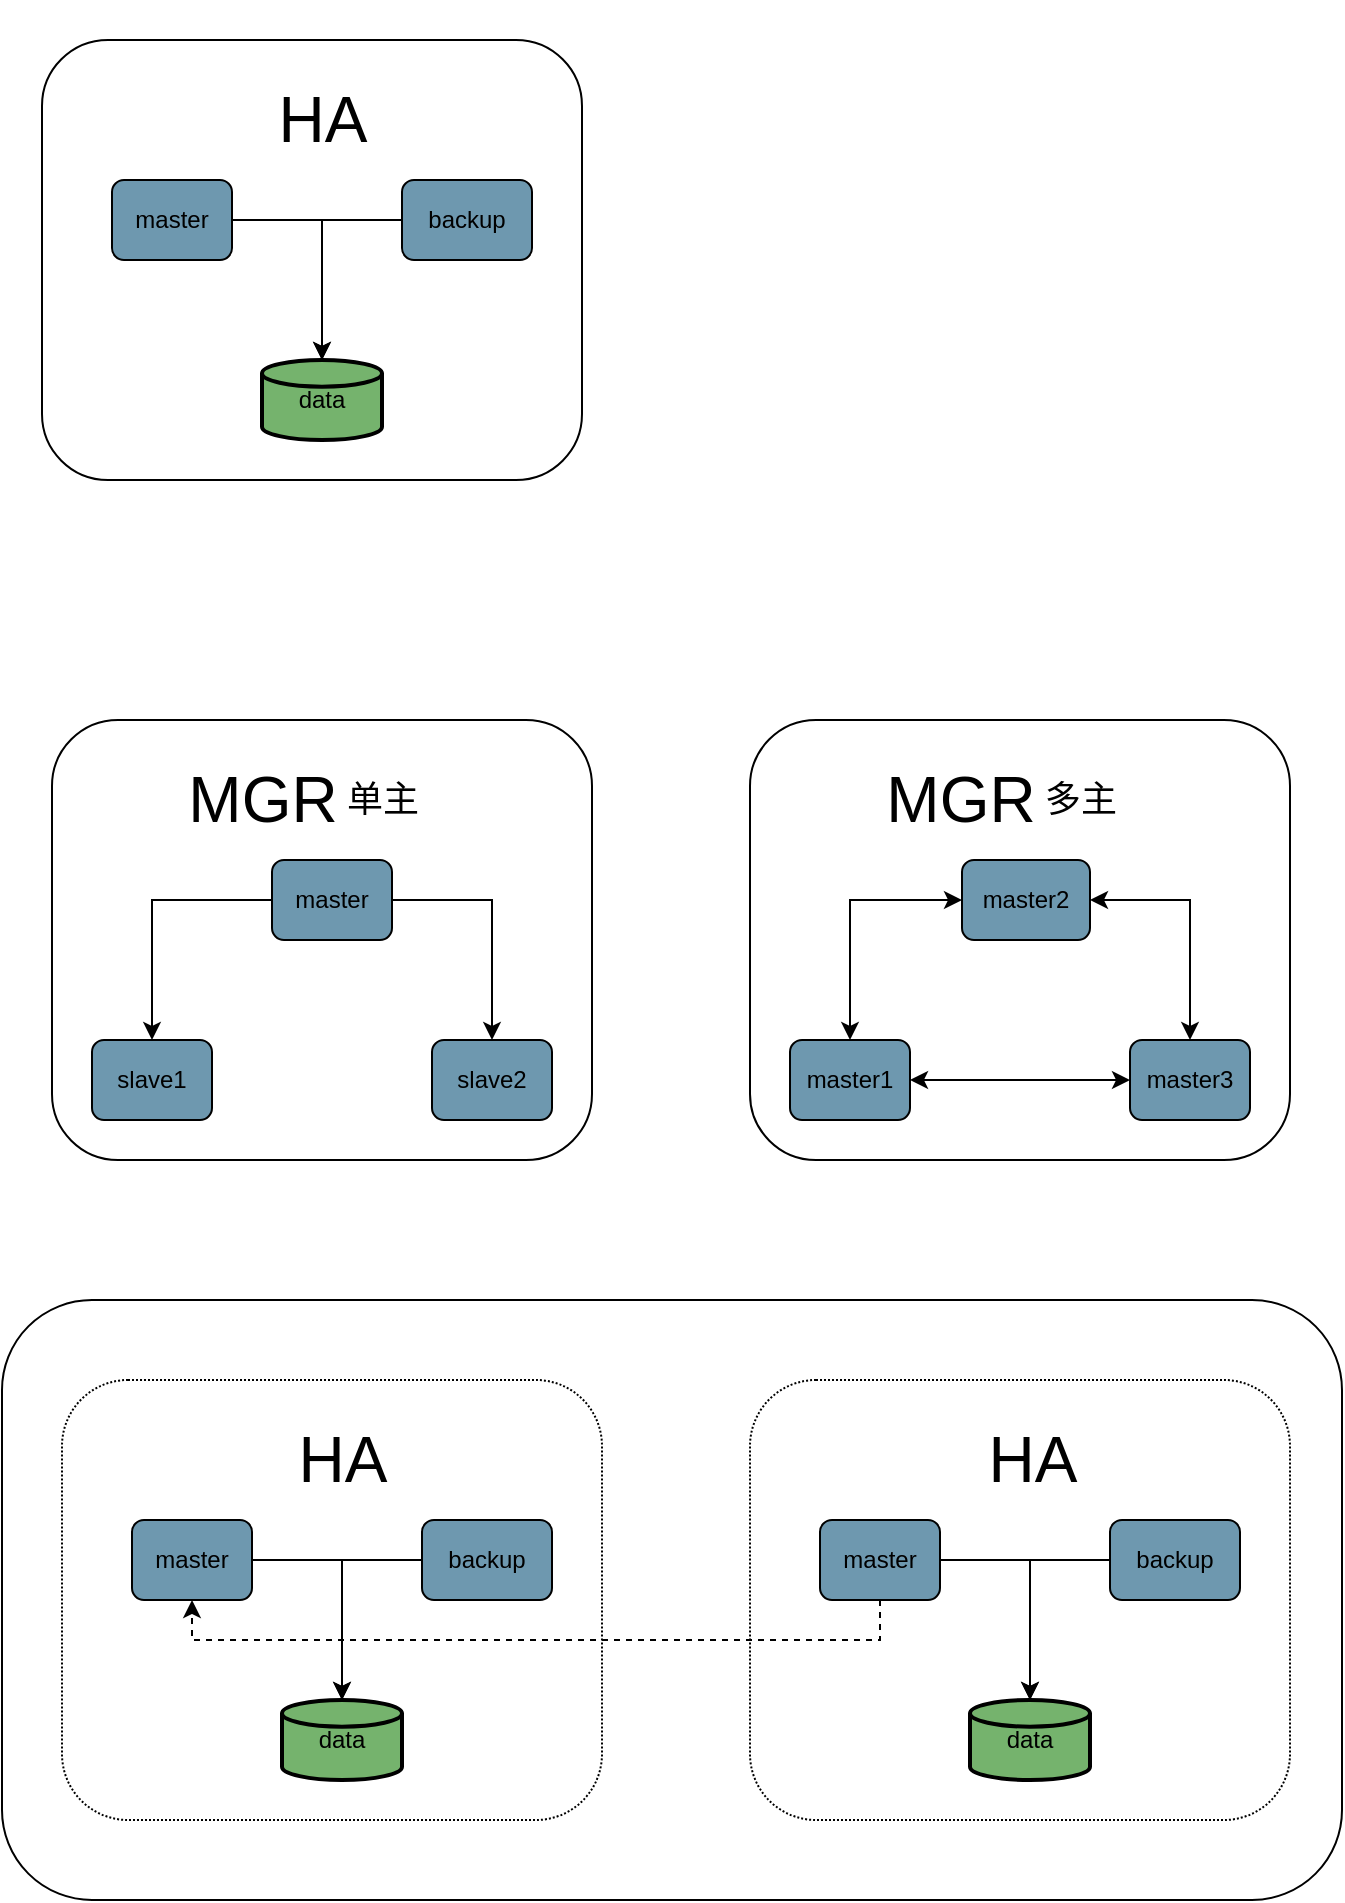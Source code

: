 <mxfile version="20.4.1" type="github">
  <diagram id="PL7l88rr5Bz20sRamCOs" name="第 1 页">
    <mxGraphModel dx="1117" dy="711" grid="1" gridSize="10" guides="1" tooltips="1" connect="1" arrows="1" fold="1" page="1" pageScale="1" pageWidth="827" pageHeight="1169" background="none" math="0" shadow="0">
      <root>
        <mxCell id="0" />
        <mxCell id="1" parent="0" />
        <mxCell id="XMCpSjZMi3ShOfcrHogI-17" value="" style="rounded=1;whiteSpace=wrap;html=1;glass=0;fillColor=none;fillStyle=auto;gradientColor=none;" vertex="1" parent="1">
          <mxGeometry x="60" y="80" width="270" height="220" as="geometry" />
        </mxCell>
        <mxCell id="XMCpSjZMi3ShOfcrHogI-13" value="data" style="strokeWidth=2;html=1;shape=mxgraph.flowchart.database;whiteSpace=wrap;rounded=1;glass=0;fillColor=#75B36D;" vertex="1" parent="1">
          <mxGeometry x="170" y="240" width="60" height="40" as="geometry" />
        </mxCell>
        <mxCell id="XMCpSjZMi3ShOfcrHogI-19" style="edgeStyle=orthogonalEdgeStyle;rounded=0;orthogonalLoop=1;jettySize=auto;html=1;entryX=0.5;entryY=0;entryDx=0;entryDy=0;entryPerimeter=0;" edge="1" parent="1" source="XMCpSjZMi3ShOfcrHogI-16" target="XMCpSjZMi3ShOfcrHogI-13">
          <mxGeometry relative="1" as="geometry" />
        </mxCell>
        <mxCell id="XMCpSjZMi3ShOfcrHogI-16" value="master" style="rounded=1;whiteSpace=wrap;html=1;glass=0;fillColor=#6E98AF;" vertex="1" parent="1">
          <mxGeometry x="95" y="150" width="60" height="40" as="geometry" />
        </mxCell>
        <mxCell id="XMCpSjZMi3ShOfcrHogI-20" style="edgeStyle=orthogonalEdgeStyle;rounded=0;orthogonalLoop=1;jettySize=auto;html=1;" edge="1" parent="1" source="XMCpSjZMi3ShOfcrHogI-18" target="XMCpSjZMi3ShOfcrHogI-13">
          <mxGeometry relative="1" as="geometry">
            <Array as="points">
              <mxPoint x="200" y="170" />
            </Array>
          </mxGeometry>
        </mxCell>
        <mxCell id="XMCpSjZMi3ShOfcrHogI-18" value="backup" style="rounded=1;whiteSpace=wrap;html=1;glass=0;fillColor=#6E98AF;" vertex="1" parent="1">
          <mxGeometry x="240" y="150" width="65" height="40" as="geometry" />
        </mxCell>
        <mxCell id="XMCpSjZMi3ShOfcrHogI-22" value="&lt;p style=&quot;font-size: 32px;&quot;&gt;HA&lt;/p&gt;" style="text;html=1;resizable=0;autosize=1;align=center;verticalAlign=middle;points=[];rounded=0;glass=0;fillStyle=auto;rotation=0;fontSize=32;" vertex="1" parent="1">
          <mxGeometry x="165" y="60" width="70" height="120" as="geometry" />
        </mxCell>
        <mxCell id="XMCpSjZMi3ShOfcrHogI-24" value="" style="rounded=1;whiteSpace=wrap;html=1;glass=0;fillColor=none;fillStyle=auto;gradientColor=none;" vertex="1" parent="1">
          <mxGeometry x="65" y="420" width="270" height="220" as="geometry" />
        </mxCell>
        <mxCell id="XMCpSjZMi3ShOfcrHogI-27" value="slave1" style="rounded=1;whiteSpace=wrap;html=1;glass=0;fillColor=#6E98AF;" vertex="1" parent="1">
          <mxGeometry x="85" y="580" width="60" height="40" as="geometry" />
        </mxCell>
        <mxCell id="XMCpSjZMi3ShOfcrHogI-29" value="slave2" style="rounded=1;whiteSpace=wrap;html=1;glass=0;fillColor=#6E98AF;" vertex="1" parent="1">
          <mxGeometry x="255" y="580" width="60" height="40" as="geometry" />
        </mxCell>
        <mxCell id="XMCpSjZMi3ShOfcrHogI-31" style="edgeStyle=orthogonalEdgeStyle;rounded=0;orthogonalLoop=1;jettySize=auto;html=1;fontFamily=Helvetica;fontSize=32;" edge="1" parent="1" source="XMCpSjZMi3ShOfcrHogI-30" target="XMCpSjZMi3ShOfcrHogI-27">
          <mxGeometry relative="1" as="geometry" />
        </mxCell>
        <mxCell id="XMCpSjZMi3ShOfcrHogI-33" style="edgeStyle=orthogonalEdgeStyle;rounded=0;orthogonalLoop=1;jettySize=auto;html=1;entryX=0.5;entryY=0;entryDx=0;entryDy=0;fontFamily=Helvetica;fontSize=32;" edge="1" parent="1" source="XMCpSjZMi3ShOfcrHogI-30" target="XMCpSjZMi3ShOfcrHogI-29">
          <mxGeometry relative="1" as="geometry" />
        </mxCell>
        <mxCell id="XMCpSjZMi3ShOfcrHogI-30" value="master" style="rounded=1;whiteSpace=wrap;html=1;glass=0;fillColor=#6E98AF;" vertex="1" parent="1">
          <mxGeometry x="175" y="490" width="60" height="40" as="geometry" />
        </mxCell>
        <mxCell id="XMCpSjZMi3ShOfcrHogI-34" value="&lt;p style=&quot;font-size: 32px;&quot;&gt;MGR&lt;/p&gt;" style="text;html=1;resizable=0;autosize=1;align=center;verticalAlign=middle;points=[];rounded=0;glass=0;fillStyle=auto;rotation=0;fontSize=32;" vertex="1" parent="1">
          <mxGeometry x="120" y="400" width="100" height="120" as="geometry" />
        </mxCell>
        <mxCell id="XMCpSjZMi3ShOfcrHogI-36" value="单主" style="text;html=1;resizable=0;autosize=1;align=center;verticalAlign=middle;points=[];fillColor=none;strokeColor=none;rounded=0;glass=0;fillStyle=auto;fontFamily=Helvetica;fontSize=18;" vertex="1" parent="1">
          <mxGeometry x="200" y="445" width="60" height="30" as="geometry" />
        </mxCell>
        <mxCell id="XMCpSjZMi3ShOfcrHogI-37" value="" style="rounded=1;whiteSpace=wrap;html=1;glass=0;fillColor=none;fillStyle=auto;gradientColor=none;" vertex="1" parent="1">
          <mxGeometry x="414" y="420" width="270" height="220" as="geometry" />
        </mxCell>
        <mxCell id="XMCpSjZMi3ShOfcrHogI-47" style="edgeStyle=orthogonalEdgeStyle;rounded=0;orthogonalLoop=1;jettySize=auto;html=1;fontFamily=Helvetica;fontSize=18;startArrow=classic;startFill=1;" edge="1" parent="1" source="XMCpSjZMi3ShOfcrHogI-38" target="XMCpSjZMi3ShOfcrHogI-39">
          <mxGeometry relative="1" as="geometry" />
        </mxCell>
        <mxCell id="XMCpSjZMi3ShOfcrHogI-38" value="master1" style="rounded=1;whiteSpace=wrap;html=1;glass=0;fillColor=#6E98AF;" vertex="1" parent="1">
          <mxGeometry x="434" y="580" width="60" height="40" as="geometry" />
        </mxCell>
        <mxCell id="XMCpSjZMi3ShOfcrHogI-39" value="master3" style="rounded=1;whiteSpace=wrap;html=1;glass=0;fillColor=#6E98AF;" vertex="1" parent="1">
          <mxGeometry x="604" y="580" width="60" height="40" as="geometry" />
        </mxCell>
        <mxCell id="XMCpSjZMi3ShOfcrHogI-45" style="edgeStyle=orthogonalEdgeStyle;rounded=0;orthogonalLoop=1;jettySize=auto;html=1;entryX=0.5;entryY=0;entryDx=0;entryDy=0;fontFamily=Helvetica;fontSize=18;verticalAlign=middle;startArrow=classic;startFill=1;" edge="1" parent="1" source="XMCpSjZMi3ShOfcrHogI-42" target="XMCpSjZMi3ShOfcrHogI-38">
          <mxGeometry relative="1" as="geometry" />
        </mxCell>
        <mxCell id="XMCpSjZMi3ShOfcrHogI-46" style="edgeStyle=orthogonalEdgeStyle;rounded=0;orthogonalLoop=1;jettySize=auto;html=1;entryX=0.5;entryY=0;entryDx=0;entryDy=0;fontFamily=Helvetica;fontSize=18;startArrow=classic;startFill=1;" edge="1" parent="1" source="XMCpSjZMi3ShOfcrHogI-42" target="XMCpSjZMi3ShOfcrHogI-39">
          <mxGeometry relative="1" as="geometry" />
        </mxCell>
        <mxCell id="XMCpSjZMi3ShOfcrHogI-42" value="master2" style="rounded=1;whiteSpace=wrap;html=1;glass=0;fillColor=#6E98AF;" vertex="1" parent="1">
          <mxGeometry x="520" y="490" width="64" height="40" as="geometry" />
        </mxCell>
        <mxCell id="XMCpSjZMi3ShOfcrHogI-43" value="&lt;p style=&quot;font-size: 32px;&quot;&gt;MGR&lt;/p&gt;" style="text;html=1;resizable=0;autosize=1;align=center;verticalAlign=middle;points=[];rounded=0;glass=0;fillStyle=auto;rotation=0;fontSize=32;" vertex="1" parent="1">
          <mxGeometry x="469" y="400" width="100" height="120" as="geometry" />
        </mxCell>
        <mxCell id="XMCpSjZMi3ShOfcrHogI-44" value="多主" style="text;html=1;resizable=0;autosize=1;align=center;verticalAlign=middle;points=[];fillColor=none;strokeColor=none;rounded=0;glass=0;fillStyle=auto;fontFamily=Helvetica;fontSize=18;" vertex="1" parent="1">
          <mxGeometry x="549" y="445" width="60" height="30" as="geometry" />
        </mxCell>
        <mxCell id="XMCpSjZMi3ShOfcrHogI-48" value="" style="rounded=1;whiteSpace=wrap;html=1;glass=0;fillStyle=auto;fontFamily=Helvetica;fontSize=18;fillColor=none;gradientColor=none;" vertex="1" parent="1">
          <mxGeometry x="40" y="710" width="670" height="300" as="geometry" />
        </mxCell>
        <mxCell id="XMCpSjZMi3ShOfcrHogI-49" value="" style="rounded=1;whiteSpace=wrap;html=1;glass=0;fillColor=none;fillStyle=auto;gradientColor=none;dashed=1;dashPattern=1 1;" vertex="1" parent="1">
          <mxGeometry x="70" y="750" width="270" height="220" as="geometry" />
        </mxCell>
        <mxCell id="XMCpSjZMi3ShOfcrHogI-50" value="data" style="strokeWidth=2;html=1;shape=mxgraph.flowchart.database;whiteSpace=wrap;rounded=1;glass=0;fillColor=#75B36D;" vertex="1" parent="1">
          <mxGeometry x="180" y="910" width="60" height="40" as="geometry" />
        </mxCell>
        <mxCell id="XMCpSjZMi3ShOfcrHogI-51" style="edgeStyle=orthogonalEdgeStyle;rounded=0;orthogonalLoop=1;jettySize=auto;html=1;entryX=0.5;entryY=0;entryDx=0;entryDy=0;entryPerimeter=0;" edge="1" parent="1" source="XMCpSjZMi3ShOfcrHogI-52" target="XMCpSjZMi3ShOfcrHogI-50">
          <mxGeometry relative="1" as="geometry" />
        </mxCell>
        <mxCell id="XMCpSjZMi3ShOfcrHogI-52" value="master" style="rounded=1;whiteSpace=wrap;html=1;glass=0;fillColor=#6E98AF;" vertex="1" parent="1">
          <mxGeometry x="105" y="820" width="60" height="40" as="geometry" />
        </mxCell>
        <mxCell id="XMCpSjZMi3ShOfcrHogI-53" style="edgeStyle=orthogonalEdgeStyle;rounded=0;orthogonalLoop=1;jettySize=auto;html=1;" edge="1" parent="1" source="XMCpSjZMi3ShOfcrHogI-54" target="XMCpSjZMi3ShOfcrHogI-50">
          <mxGeometry relative="1" as="geometry">
            <Array as="points">
              <mxPoint x="210" y="840" />
            </Array>
          </mxGeometry>
        </mxCell>
        <mxCell id="XMCpSjZMi3ShOfcrHogI-54" value="backup" style="rounded=1;whiteSpace=wrap;html=1;glass=0;fillColor=#6E98AF;" vertex="1" parent="1">
          <mxGeometry x="250" y="820" width="65" height="40" as="geometry" />
        </mxCell>
        <mxCell id="XMCpSjZMi3ShOfcrHogI-55" value="&lt;p style=&quot;font-size: 32px;&quot;&gt;HA&lt;/p&gt;" style="text;html=1;resizable=0;autosize=1;align=center;verticalAlign=middle;points=[];rounded=0;glass=0;fillStyle=auto;rotation=0;fontSize=32;" vertex="1" parent="1">
          <mxGeometry x="175" y="730" width="70" height="120" as="geometry" />
        </mxCell>
        <mxCell id="XMCpSjZMi3ShOfcrHogI-56" value="" style="rounded=1;whiteSpace=wrap;html=1;glass=0;fillColor=none;fillStyle=auto;gradientColor=none;dashed=1;dashPattern=1 1;" vertex="1" parent="1">
          <mxGeometry x="414" y="750" width="270" height="220" as="geometry" />
        </mxCell>
        <mxCell id="XMCpSjZMi3ShOfcrHogI-57" value="data" style="strokeWidth=2;html=1;shape=mxgraph.flowchart.database;whiteSpace=wrap;rounded=1;glass=0;fillColor=#75B36D;" vertex="1" parent="1">
          <mxGeometry x="524" y="910" width="60" height="40" as="geometry" />
        </mxCell>
        <mxCell id="XMCpSjZMi3ShOfcrHogI-58" style="edgeStyle=orthogonalEdgeStyle;rounded=0;orthogonalLoop=1;jettySize=auto;html=1;entryX=0.5;entryY=0;entryDx=0;entryDy=0;entryPerimeter=0;" edge="1" parent="1" source="XMCpSjZMi3ShOfcrHogI-59" target="XMCpSjZMi3ShOfcrHogI-57">
          <mxGeometry relative="1" as="geometry" />
        </mxCell>
        <mxCell id="XMCpSjZMi3ShOfcrHogI-64" style="edgeStyle=orthogonalEdgeStyle;rounded=0;orthogonalLoop=1;jettySize=auto;html=1;entryX=0.5;entryY=1;entryDx=0;entryDy=0;fontFamily=Helvetica;fontSize=18;startArrow=none;startFill=0;dashed=1;" edge="1" parent="1" source="XMCpSjZMi3ShOfcrHogI-59" target="XMCpSjZMi3ShOfcrHogI-52">
          <mxGeometry relative="1" as="geometry">
            <Array as="points">
              <mxPoint x="479" y="880" />
              <mxPoint x="135" y="880" />
            </Array>
          </mxGeometry>
        </mxCell>
        <mxCell id="XMCpSjZMi3ShOfcrHogI-59" value="master" style="rounded=1;whiteSpace=wrap;html=1;glass=0;fillColor=#6E98AF;" vertex="1" parent="1">
          <mxGeometry x="449" y="820" width="60" height="40" as="geometry" />
        </mxCell>
        <mxCell id="XMCpSjZMi3ShOfcrHogI-60" style="edgeStyle=orthogonalEdgeStyle;rounded=0;orthogonalLoop=1;jettySize=auto;html=1;" edge="1" parent="1" source="XMCpSjZMi3ShOfcrHogI-61" target="XMCpSjZMi3ShOfcrHogI-57">
          <mxGeometry relative="1" as="geometry">
            <Array as="points">
              <mxPoint x="554" y="840" />
            </Array>
          </mxGeometry>
        </mxCell>
        <mxCell id="XMCpSjZMi3ShOfcrHogI-61" value="backup" style="rounded=1;whiteSpace=wrap;html=1;glass=0;fillColor=#6E98AF;" vertex="1" parent="1">
          <mxGeometry x="594" y="820" width="65" height="40" as="geometry" />
        </mxCell>
        <mxCell id="XMCpSjZMi3ShOfcrHogI-62" value="&lt;p style=&quot;font-size: 32px;&quot;&gt;HA&lt;/p&gt;" style="text;html=1;resizable=0;autosize=1;align=center;verticalAlign=middle;points=[];rounded=0;glass=0;fillStyle=auto;rotation=0;fontSize=32;" vertex="1" parent="1">
          <mxGeometry x="520" y="730" width="70" height="120" as="geometry" />
        </mxCell>
      </root>
    </mxGraphModel>
  </diagram>
</mxfile>
